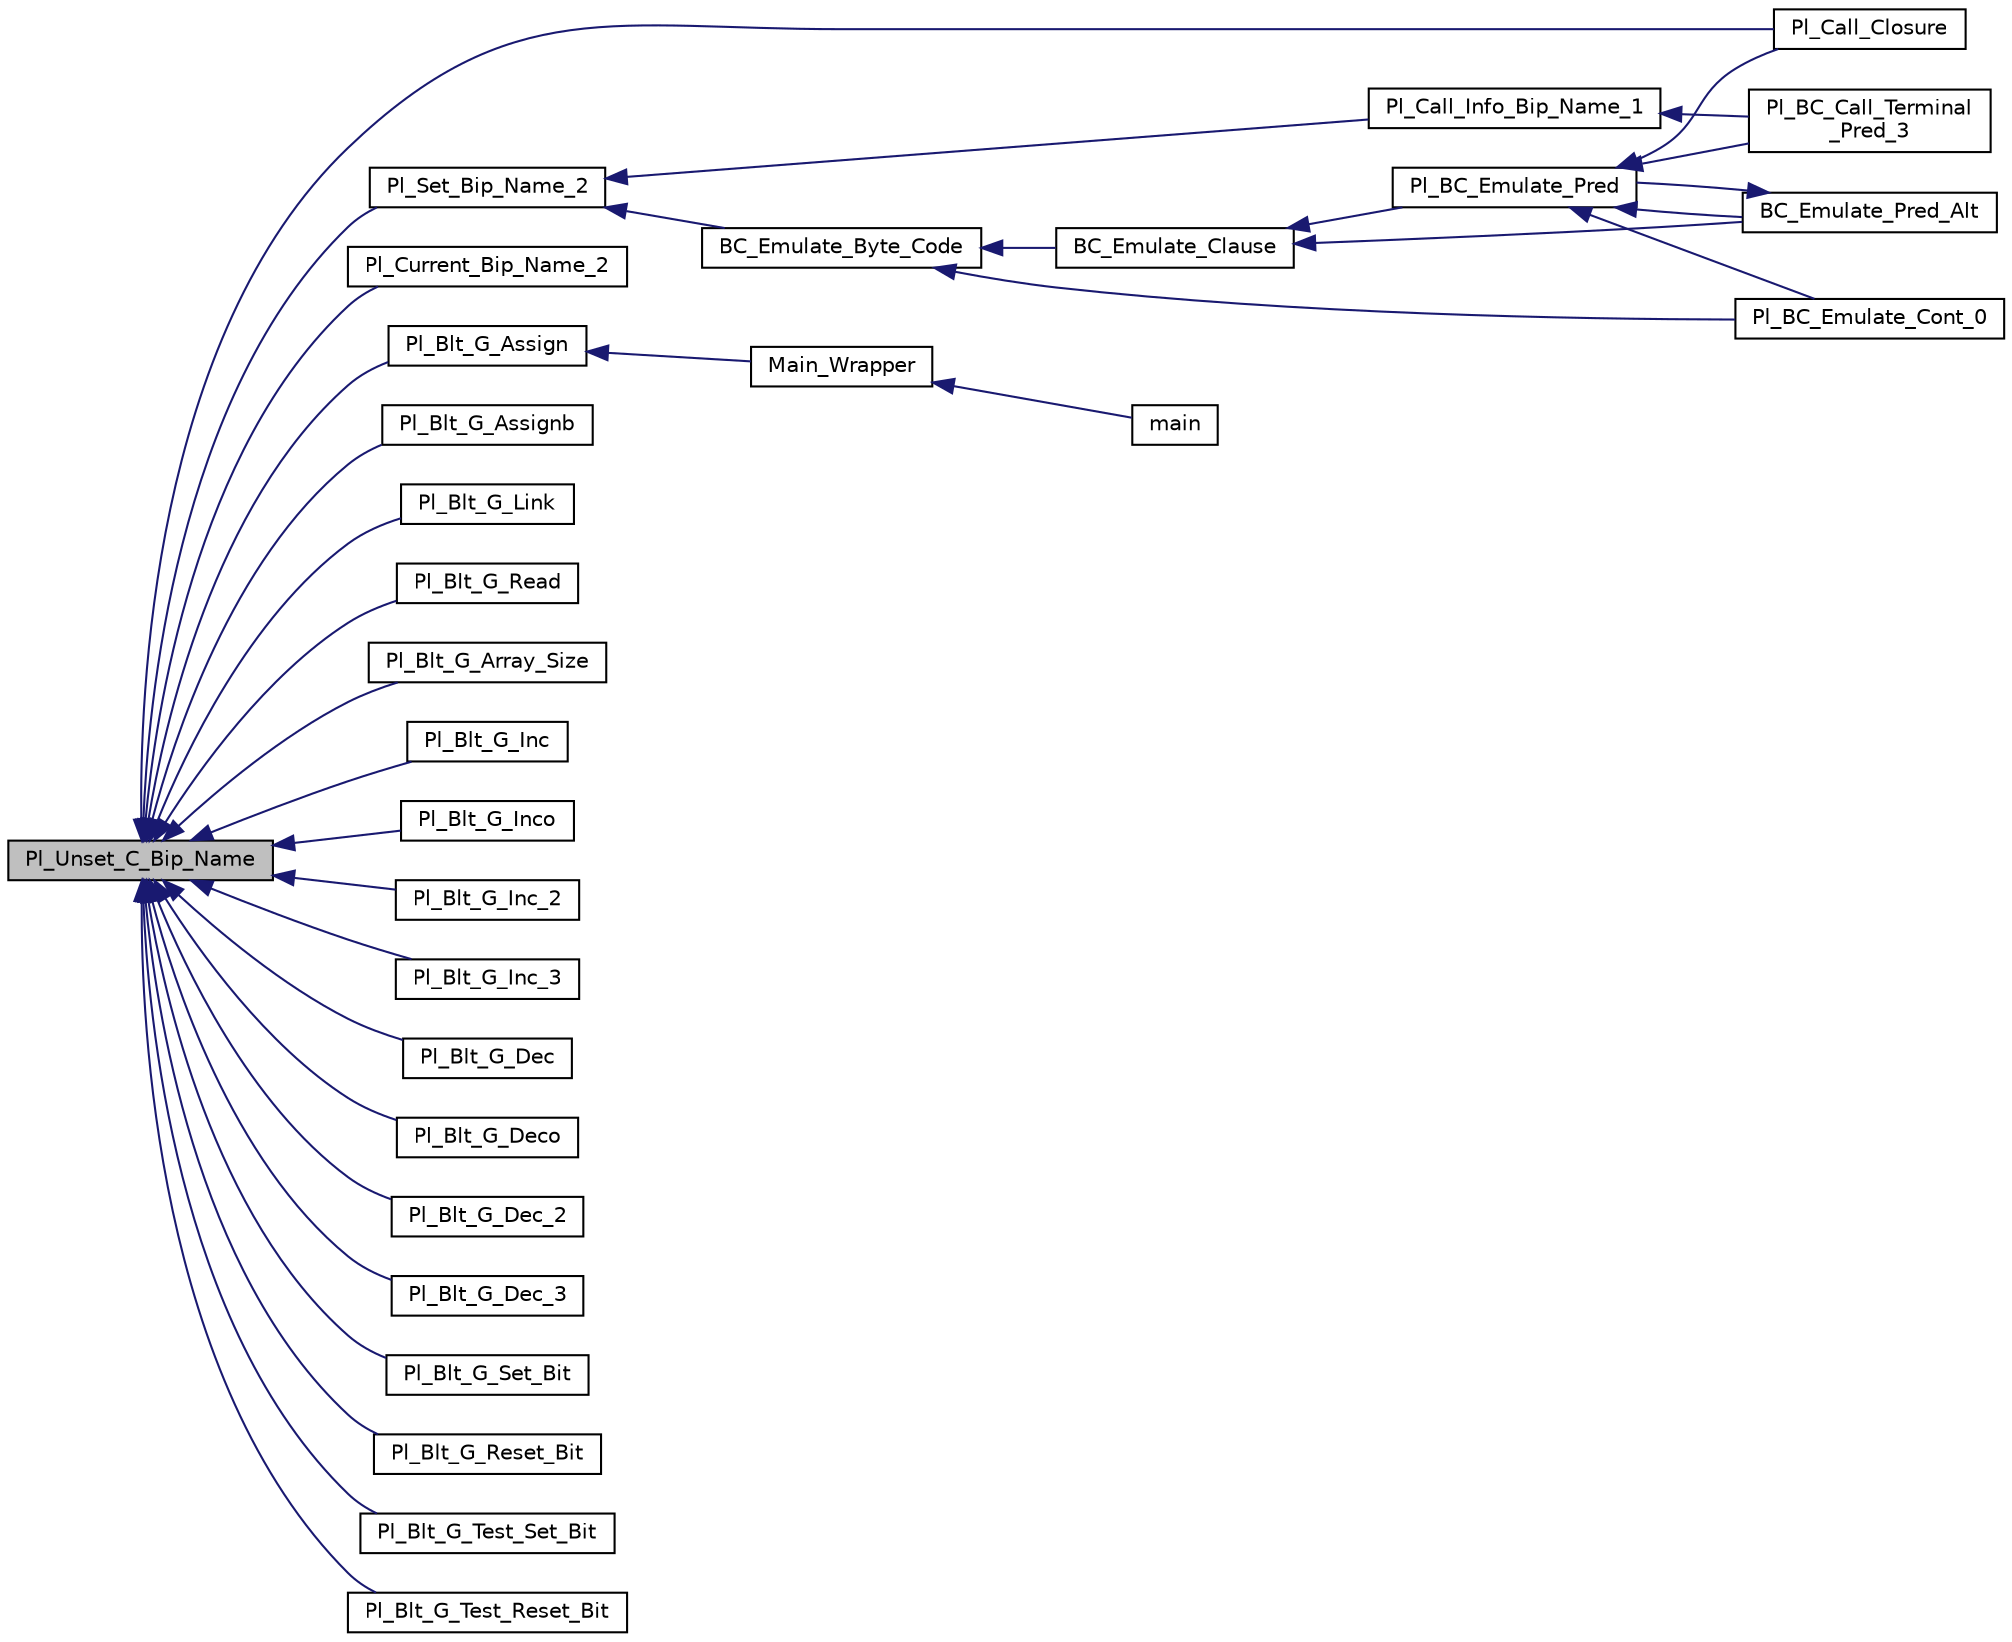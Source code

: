 digraph "Pl_Unset_C_Bip_Name"
{
  edge [fontname="Helvetica",fontsize="10",labelfontname="Helvetica",labelfontsize="10"];
  node [fontname="Helvetica",fontsize="10",shape=record];
  rankdir="LR";
  Node1 [label="Pl_Unset_C_Bip_Name",height=0.2,width=0.4,color="black", fillcolor="grey75", style="filled", fontcolor="black"];
  Node1 -> Node2 [dir="back",color="midnightblue",fontsize="10",style="solid",fontname="Helvetica"];
  Node2 [label="Pl_Call_Closure",height=0.2,width=0.4,color="black", fillcolor="white", style="filled",URL="$call__args__c_8c.html#af6fb473d73263063c7c2361e4c6a8981"];
  Node1 -> Node3 [dir="back",color="midnightblue",fontsize="10",style="solid",fontname="Helvetica"];
  Node3 [label="Pl_Set_Bip_Name_2",height=0.2,width=0.4,color="black", fillcolor="white", style="filled",URL="$error__supp_8h.html#a787707e86c9d03e62a7e6538d4b972ca"];
  Node3 -> Node4 [dir="back",color="midnightblue",fontsize="10",style="solid",fontname="Helvetica"];
  Node4 [label="BC_Emulate_Byte_Code",height=0.2,width=0.4,color="black", fillcolor="white", style="filled",URL="$bc__supp_8c.html#a76dfe05d2b8c2759f785c9a9a003b782"];
  Node4 -> Node5 [dir="back",color="midnightblue",fontsize="10",style="solid",fontname="Helvetica"];
  Node5 [label="BC_Emulate_Clause",height=0.2,width=0.4,color="black", fillcolor="white", style="filled",URL="$bc__supp_8c.html#a77ff26a73bb5736aff1d2c5d97400be5"];
  Node5 -> Node6 [dir="back",color="midnightblue",fontsize="10",style="solid",fontname="Helvetica"];
  Node6 [label="Pl_BC_Emulate_Pred",height=0.2,width=0.4,color="black", fillcolor="white", style="filled",URL="$bc__supp_8h.html#a8a045e53639fe083b9e018f119e754e4"];
  Node6 -> Node7 [dir="back",color="midnightblue",fontsize="10",style="solid",fontname="Helvetica"];
  Node7 [label="Pl_BC_Call_Terminal\l_Pred_3",height=0.2,width=0.4,color="black", fillcolor="white", style="filled",URL="$bc__supp_8c.html#a972dcf547f043fb0988173c77a2f521f"];
  Node6 -> Node8 [dir="back",color="midnightblue",fontsize="10",style="solid",fontname="Helvetica"];
  Node8 [label="BC_Emulate_Pred_Alt",height=0.2,width=0.4,color="black", fillcolor="white", style="filled",URL="$bc__supp_8c.html#af5eb08f345855ac14975d4366243dbc5"];
  Node8 -> Node6 [dir="back",color="midnightblue",fontsize="10",style="solid",fontname="Helvetica"];
  Node6 -> Node9 [dir="back",color="midnightblue",fontsize="10",style="solid",fontname="Helvetica"];
  Node9 [label="Pl_BC_Emulate_Cont_0",height=0.2,width=0.4,color="black", fillcolor="white", style="filled",URL="$bc__supp_8c.html#a3eaaadb92bd63dd9a3f63436a81a3dcc"];
  Node6 -> Node2 [dir="back",color="midnightblue",fontsize="10",style="solid",fontname="Helvetica"];
  Node5 -> Node8 [dir="back",color="midnightblue",fontsize="10",style="solid",fontname="Helvetica"];
  Node4 -> Node9 [dir="back",color="midnightblue",fontsize="10",style="solid",fontname="Helvetica"];
  Node3 -> Node10 [dir="back",color="midnightblue",fontsize="10",style="solid",fontname="Helvetica"];
  Node10 [label="Pl_Call_Info_Bip_Name_1",height=0.2,width=0.4,color="black", fillcolor="white", style="filled",URL="$callinf__supp_8h.html#ac4c5857363907252ca923c9553b11e30"];
  Node10 -> Node7 [dir="back",color="midnightblue",fontsize="10",style="solid",fontname="Helvetica"];
  Node1 -> Node11 [dir="back",color="midnightblue",fontsize="10",style="solid",fontname="Helvetica"];
  Node11 [label="Pl_Current_Bip_Name_2",height=0.2,width=0.4,color="black", fillcolor="white", style="filled",URL="$error__supp_8c.html#a75a8763a198dd8a86eb3ab789fe7193c"];
  Node1 -> Node12 [dir="back",color="midnightblue",fontsize="10",style="solid",fontname="Helvetica"];
  Node12 [label="Pl_Blt_G_Assign",height=0.2,width=0.4,color="black", fillcolor="white", style="filled",URL="$inl__protos_8h.html#abaf72e6f42bfccff74fd8d98695bdf1b"];
  Node12 -> Node13 [dir="back",color="midnightblue",fontsize="10",style="solid",fontname="Helvetica"];
  Node13 [label="Main_Wrapper",height=0.2,width=0.4,color="black", fillcolor="white", style="filled",URL="$top__level_8c.html#a335bb6fe70cf4c383aec5baef5f39e47"];
  Node13 -> Node14 [dir="back",color="midnightblue",fontsize="10",style="solid",fontname="Helvetica"];
  Node14 [label="main",height=0.2,width=0.4,color="black", fillcolor="white", style="filled",URL="$top__level_8c.html#a0ddf1224851353fc92bfbff6f499fa97"];
  Node1 -> Node15 [dir="back",color="midnightblue",fontsize="10",style="solid",fontname="Helvetica"];
  Node15 [label="Pl_Blt_G_Assignb",height=0.2,width=0.4,color="black", fillcolor="white", style="filled",URL="$inl__protos_8h.html#adce0eeba701104150976f4a66c6bdc39"];
  Node1 -> Node16 [dir="back",color="midnightblue",fontsize="10",style="solid",fontname="Helvetica"];
  Node16 [label="Pl_Blt_G_Link",height=0.2,width=0.4,color="black", fillcolor="white", style="filled",URL="$inl__protos_8h.html#a07b0ab04104b60dfc0178c1bc2aacb5c"];
  Node1 -> Node17 [dir="back",color="midnightblue",fontsize="10",style="solid",fontname="Helvetica"];
  Node17 [label="Pl_Blt_G_Read",height=0.2,width=0.4,color="black", fillcolor="white", style="filled",URL="$inl__protos_8h.html#abd9481a55b320ff69984a61afc79d120"];
  Node1 -> Node18 [dir="back",color="midnightblue",fontsize="10",style="solid",fontname="Helvetica"];
  Node18 [label="Pl_Blt_G_Array_Size",height=0.2,width=0.4,color="black", fillcolor="white", style="filled",URL="$inl__protos_8h.html#a58c58d879d76472408135b5080548ab1"];
  Node1 -> Node19 [dir="back",color="midnightblue",fontsize="10",style="solid",fontname="Helvetica"];
  Node19 [label="Pl_Blt_G_Inc",height=0.2,width=0.4,color="black", fillcolor="white", style="filled",URL="$inl__protos_8h.html#a9a50ded60e35a6ad37dde736c2ffeec9"];
  Node1 -> Node20 [dir="back",color="midnightblue",fontsize="10",style="solid",fontname="Helvetica"];
  Node20 [label="Pl_Blt_G_Inco",height=0.2,width=0.4,color="black", fillcolor="white", style="filled",URL="$inl__protos_8h.html#a1f17054db1d10358bdee3e57d46733a7"];
  Node1 -> Node21 [dir="back",color="midnightblue",fontsize="10",style="solid",fontname="Helvetica"];
  Node21 [label="Pl_Blt_G_Inc_2",height=0.2,width=0.4,color="black", fillcolor="white", style="filled",URL="$inl__protos_8h.html#a6dd6be1cf4dd20ca5a77882c0dddcc88"];
  Node1 -> Node22 [dir="back",color="midnightblue",fontsize="10",style="solid",fontname="Helvetica"];
  Node22 [label="Pl_Blt_G_Inc_3",height=0.2,width=0.4,color="black", fillcolor="white", style="filled",URL="$inl__protos_8h.html#a508ceccac9aa7107b876633eeb9a9507"];
  Node1 -> Node23 [dir="back",color="midnightblue",fontsize="10",style="solid",fontname="Helvetica"];
  Node23 [label="Pl_Blt_G_Dec",height=0.2,width=0.4,color="black", fillcolor="white", style="filled",URL="$inl__protos_8h.html#a93ba4fbc798c83fa78d6a556cef4fe76"];
  Node1 -> Node24 [dir="back",color="midnightblue",fontsize="10",style="solid",fontname="Helvetica"];
  Node24 [label="Pl_Blt_G_Deco",height=0.2,width=0.4,color="black", fillcolor="white", style="filled",URL="$inl__protos_8h.html#a74481ae671c1a48e4bcabc7b1adf37db"];
  Node1 -> Node25 [dir="back",color="midnightblue",fontsize="10",style="solid",fontname="Helvetica"];
  Node25 [label="Pl_Blt_G_Dec_2",height=0.2,width=0.4,color="black", fillcolor="white", style="filled",URL="$inl__protos_8h.html#a1a0c31459fa1c6ff083aad0d7742021a"];
  Node1 -> Node26 [dir="back",color="midnightblue",fontsize="10",style="solid",fontname="Helvetica"];
  Node26 [label="Pl_Blt_G_Dec_3",height=0.2,width=0.4,color="black", fillcolor="white", style="filled",URL="$inl__protos_8h.html#a493712ccc5503fcdcb50e5f1ee3d1fad"];
  Node1 -> Node27 [dir="back",color="midnightblue",fontsize="10",style="solid",fontname="Helvetica"];
  Node27 [label="Pl_Blt_G_Set_Bit",height=0.2,width=0.4,color="black", fillcolor="white", style="filled",URL="$inl__protos_8h.html#a717fe95750e2143295708f03586f29f3"];
  Node1 -> Node28 [dir="back",color="midnightblue",fontsize="10",style="solid",fontname="Helvetica"];
  Node28 [label="Pl_Blt_G_Reset_Bit",height=0.2,width=0.4,color="black", fillcolor="white", style="filled",URL="$inl__protos_8h.html#adc99571c823635e30b5cffb4028b1aed"];
  Node1 -> Node29 [dir="back",color="midnightblue",fontsize="10",style="solid",fontname="Helvetica"];
  Node29 [label="Pl_Blt_G_Test_Set_Bit",height=0.2,width=0.4,color="black", fillcolor="white", style="filled",URL="$inl__protos_8h.html#a5c85f5ca4989a9d4496fb9f66a4a231c"];
  Node1 -> Node30 [dir="back",color="midnightblue",fontsize="10",style="solid",fontname="Helvetica"];
  Node30 [label="Pl_Blt_G_Test_Reset_Bit",height=0.2,width=0.4,color="black", fillcolor="white", style="filled",URL="$inl__protos_8h.html#a64f4af9bac08590d2268cd3af42cfeba"];
}
